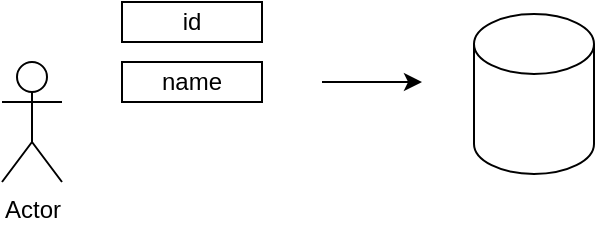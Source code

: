 <mxfile version="20.5.3" type="github">
  <diagram id="9is4cUuYRrVdQiJ8sdK9" name="Sida-1">
    <mxGraphModel dx="435" dy="575" grid="0" gridSize="10" guides="1" tooltips="1" connect="1" arrows="1" fold="1" page="1" pageScale="1" pageWidth="827" pageHeight="1169" math="0" shadow="0">
      <root>
        <mxCell id="0" />
        <mxCell id="1" parent="0" />
        <mxCell id="sst9roQUfXHf-0PP4AdF-1" value="Actor" style="shape=umlActor;verticalLabelPosition=bottom;verticalAlign=top;html=1;outlineConnect=0;" vertex="1" parent="1">
          <mxGeometry x="50" y="230" width="30" height="60" as="geometry" />
        </mxCell>
        <mxCell id="sst9roQUfXHf-0PP4AdF-2" value="id" style="rounded=0;whiteSpace=wrap;html=1;" vertex="1" parent="1">
          <mxGeometry x="110" y="200" width="70" height="20" as="geometry" />
        </mxCell>
        <mxCell id="sst9roQUfXHf-0PP4AdF-3" value="name" style="rounded=0;whiteSpace=wrap;html=1;" vertex="1" parent="1">
          <mxGeometry x="110" y="230" width="70" height="20" as="geometry" />
        </mxCell>
        <mxCell id="sst9roQUfXHf-0PP4AdF-8" value="" style="endArrow=classic;html=1;rounded=0;" edge="1" parent="1">
          <mxGeometry width="50" height="50" relative="1" as="geometry">
            <mxPoint x="210" y="240" as="sourcePoint" />
            <mxPoint x="260" y="240" as="targetPoint" />
          </mxGeometry>
        </mxCell>
        <mxCell id="sst9roQUfXHf-0PP4AdF-9" value="" style="shape=cylinder3;whiteSpace=wrap;html=1;boundedLbl=1;backgroundOutline=1;size=15;" vertex="1" parent="1">
          <mxGeometry x="286" y="206" width="60" height="80" as="geometry" />
        </mxCell>
      </root>
    </mxGraphModel>
  </diagram>
</mxfile>
